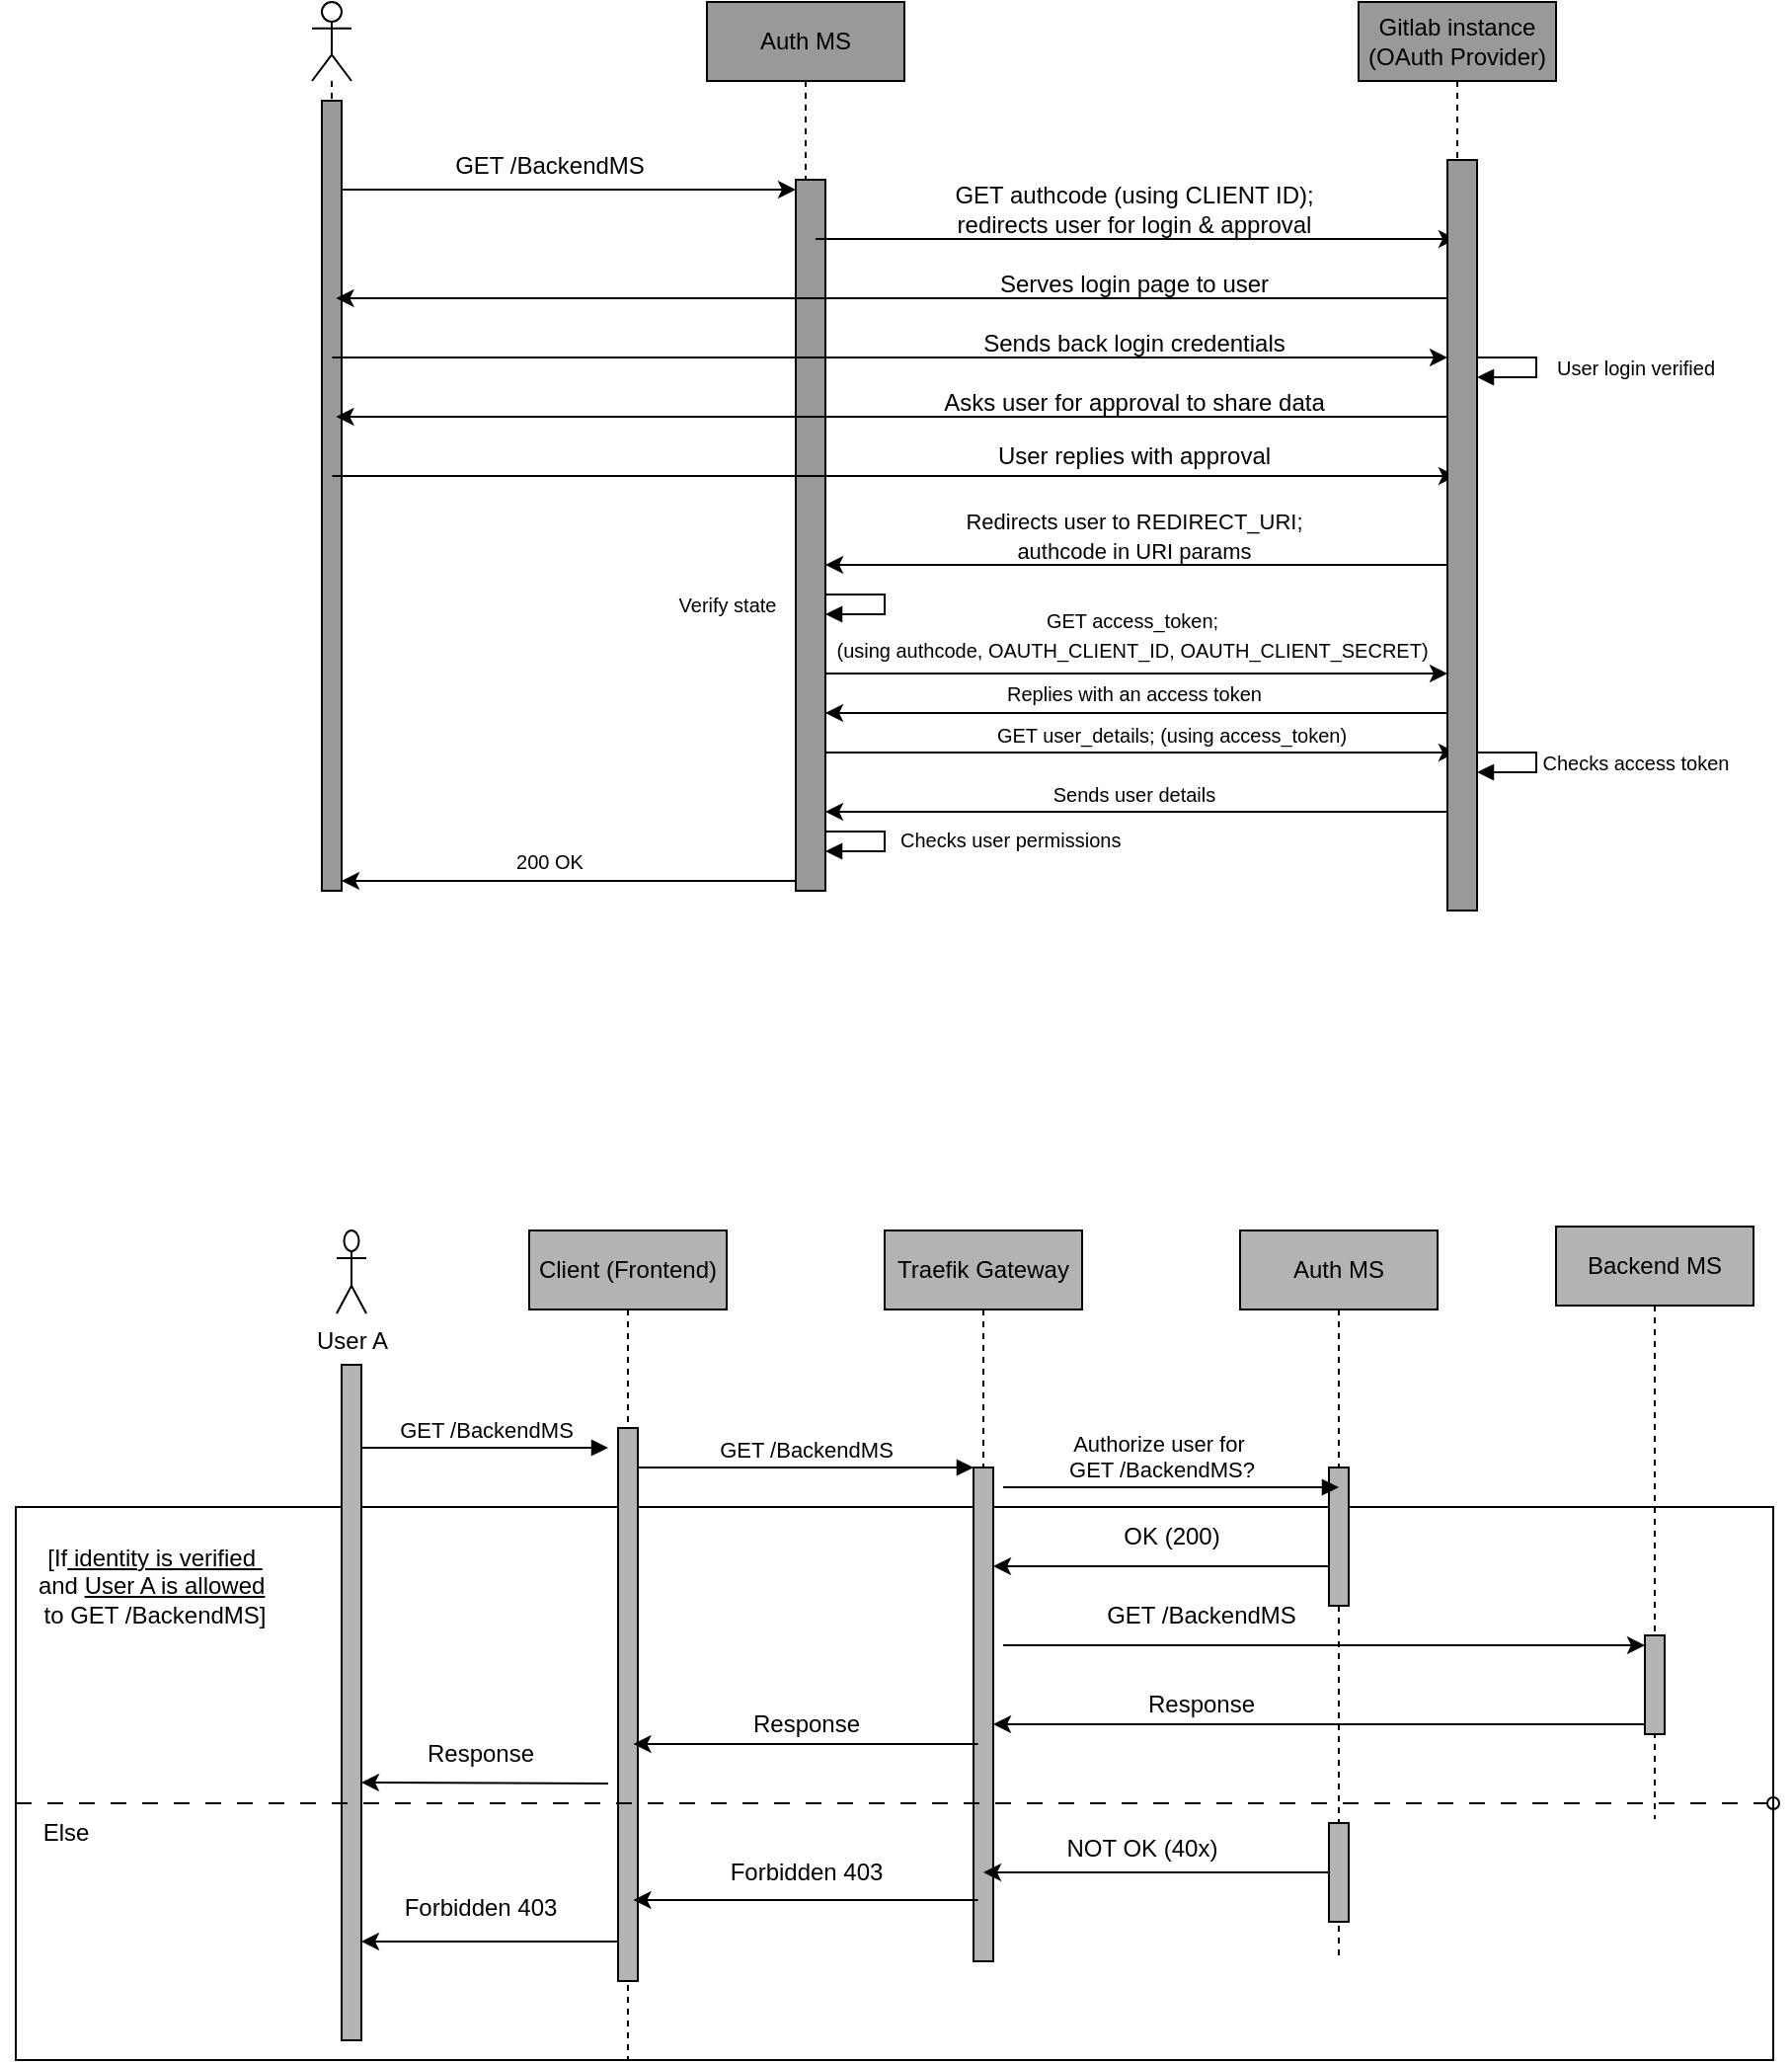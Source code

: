 <mxfile version="24.7.17">
  <diagram name="Page-1" id="fk-QGYnXKzv5uIXDsKPW">
    <mxGraphModel dx="1874" dy="557" grid="1" gridSize="10" guides="1" tooltips="1" connect="1" arrows="1" fold="1" page="1" pageScale="1" pageWidth="850" pageHeight="1100" math="0" shadow="0">
      <root>
        <mxCell id="0" />
        <mxCell id="1" parent="0" />
        <mxCell id="H2EkaaQp6U4Bhbb27kao-1" value="" style="whiteSpace=wrap;html=1;fillColor=default;" vertex="1" parent="1">
          <mxGeometry x="-110" y="792" width="890" height="280" as="geometry" />
        </mxCell>
        <mxCell id="H2EkaaQp6U4Bhbb27kao-2" value="" style="shape=umlLifeline;perimeter=lifelinePerimeter;whiteSpace=wrap;html=1;container=1;dropTarget=0;collapsible=0;recursiveResize=0;outlineConnect=0;portConstraint=eastwest;newEdgeStyle={&quot;curved&quot;:0,&quot;rounded&quot;:0};participant=umlActor;" vertex="1" parent="1">
          <mxGeometry x="40" y="30" width="20" height="440" as="geometry" />
        </mxCell>
        <mxCell id="H2EkaaQp6U4Bhbb27kao-3" value="" style="html=1;points=[[0,0,0,0,5],[0,1,0,0,-5],[1,0,0,0,5],[1,1,0,0,-5]];perimeter=orthogonalPerimeter;outlineConnect=0;targetShapes=umlLifeline;portConstraint=eastwest;newEdgeStyle={&quot;curved&quot;:0,&quot;rounded&quot;:0};fillColor=#999999;" vertex="1" parent="H2EkaaQp6U4Bhbb27kao-2">
          <mxGeometry x="5" y="50" width="10" height="400" as="geometry" />
        </mxCell>
        <mxCell id="H2EkaaQp6U4Bhbb27kao-4" value="Auth MS" style="shape=umlLifeline;perimeter=lifelinePerimeter;whiteSpace=wrap;html=1;container=1;dropTarget=0;collapsible=0;recursiveResize=0;outlineConnect=0;portConstraint=eastwest;newEdgeStyle={&quot;curved&quot;:0,&quot;rounded&quot;:0};fillColor=#999999;" vertex="1" parent="1">
          <mxGeometry x="240" y="30" width="100" height="450" as="geometry" />
        </mxCell>
        <mxCell id="H2EkaaQp6U4Bhbb27kao-5" value="" style="html=1;points=[[0,0,0,0,5],[0,1,0,0,-5],[1,0,0,0,5],[1,1,0,0,-5]];perimeter=orthogonalPerimeter;outlineConnect=0;targetShapes=umlLifeline;portConstraint=eastwest;newEdgeStyle={&quot;curved&quot;:0,&quot;rounded&quot;:0};fillColor=#999999;" vertex="1" parent="H2EkaaQp6U4Bhbb27kao-4">
          <mxGeometry x="45" y="90" width="15" height="360" as="geometry" />
        </mxCell>
        <mxCell id="H2EkaaQp6U4Bhbb27kao-6" value="Gitlab instance&lt;br&gt;(OAuth Provider)" style="shape=umlLifeline;perimeter=lifelinePerimeter;whiteSpace=wrap;html=1;container=1;dropTarget=0;collapsible=0;recursiveResize=0;outlineConnect=0;portConstraint=eastwest;newEdgeStyle={&quot;curved&quot;:0,&quot;rounded&quot;:0};fillColor=#999999;" vertex="1" parent="1">
          <mxGeometry x="570" y="30" width="100" height="460" as="geometry" />
        </mxCell>
        <mxCell id="H2EkaaQp6U4Bhbb27kao-8" style="edgeStyle=none;rounded=0;orthogonalLoop=1;jettySize=auto;html=1;curved=0;entryX=0;entryY=0;entryDx=0;entryDy=5;entryPerimeter=0;" edge="1" parent="1" source="H2EkaaQp6U4Bhbb27kao-3" target="H2EkaaQp6U4Bhbb27kao-5">
          <mxGeometry relative="1" as="geometry" />
        </mxCell>
        <mxCell id="H2EkaaQp6U4Bhbb27kao-9" style="edgeStyle=none;rounded=0;orthogonalLoop=1;jettySize=auto;html=1;curved=0;exitX=1;exitY=0;exitDx=0;exitDy=5;exitPerimeter=0;" edge="1" parent="1" target="H2EkaaQp6U4Bhbb27kao-6">
          <mxGeometry relative="1" as="geometry">
            <mxPoint x="295" y="150" as="sourcePoint" />
            <mxPoint x="529.5" y="150" as="targetPoint" />
          </mxGeometry>
        </mxCell>
        <mxCell id="H2EkaaQp6U4Bhbb27kao-10" style="edgeStyle=none;rounded=0;orthogonalLoop=1;jettySize=auto;html=1;curved=0;" edge="1" parent="1" source="H2EkaaQp6U4Bhbb27kao-7">
          <mxGeometry relative="1" as="geometry">
            <mxPoint x="527.75" y="180" as="sourcePoint" />
            <mxPoint x="52.25" y="180" as="targetPoint" />
          </mxGeometry>
        </mxCell>
        <mxCell id="H2EkaaQp6U4Bhbb27kao-11" style="edgeStyle=none;rounded=0;orthogonalLoop=1;jettySize=auto;html=1;curved=0;" edge="1" parent="1" target="H2EkaaQp6U4Bhbb27kao-7">
          <mxGeometry relative="1" as="geometry">
            <mxPoint x="50.25" y="210" as="sourcePoint" />
            <mxPoint x="529.75" y="210" as="targetPoint" />
          </mxGeometry>
        </mxCell>
        <mxCell id="H2EkaaQp6U4Bhbb27kao-12" style="edgeStyle=none;rounded=0;orthogonalLoop=1;jettySize=auto;html=1;curved=0;" edge="1" parent="1" source="H2EkaaQp6U4Bhbb27kao-6">
          <mxGeometry relative="1" as="geometry">
            <mxPoint x="527.75" y="240" as="sourcePoint" />
            <mxPoint x="52.25" y="240" as="targetPoint" />
          </mxGeometry>
        </mxCell>
        <mxCell id="H2EkaaQp6U4Bhbb27kao-13" style="edgeStyle=none;rounded=0;orthogonalLoop=1;jettySize=auto;html=1;curved=0;" edge="1" parent="1" target="H2EkaaQp6U4Bhbb27kao-6">
          <mxGeometry relative="1" as="geometry">
            <mxPoint x="50.25" y="270" as="sourcePoint" />
            <mxPoint x="529.75" y="270" as="targetPoint" />
          </mxGeometry>
        </mxCell>
        <mxCell id="H2EkaaQp6U4Bhbb27kao-15" style="edgeStyle=none;rounded=0;orthogonalLoop=1;jettySize=auto;html=1;curved=0;" edge="1" parent="1" source="H2EkaaQp6U4Bhbb27kao-7">
          <mxGeometry relative="1" as="geometry">
            <mxPoint x="610" y="315" as="sourcePoint" />
            <mxPoint x="300" y="315" as="targetPoint" />
          </mxGeometry>
        </mxCell>
        <mxCell id="H2EkaaQp6U4Bhbb27kao-16" style="edgeStyle=none;rounded=0;orthogonalLoop=1;jettySize=auto;html=1;curved=0;" edge="1" parent="1" source="H2EkaaQp6U4Bhbb27kao-6">
          <mxGeometry relative="1" as="geometry">
            <mxPoint x="527.75" y="390" as="sourcePoint" />
            <mxPoint x="300" y="390" as="targetPoint" />
          </mxGeometry>
        </mxCell>
        <mxCell id="H2EkaaQp6U4Bhbb27kao-17" style="edgeStyle=none;rounded=0;orthogonalLoop=1;jettySize=auto;html=1;curved=0;" edge="1" parent="1" source="H2EkaaQp6U4Bhbb27kao-6">
          <mxGeometry relative="1" as="geometry">
            <mxPoint x="520" y="440" as="sourcePoint" />
            <mxPoint x="300" y="440" as="targetPoint" />
          </mxGeometry>
        </mxCell>
        <mxCell id="H2EkaaQp6U4Bhbb27kao-18" value="" style="endArrow=block;endFill=1;html=1;edgeStyle=orthogonalEdgeStyle;align=left;verticalAlign=top;rounded=0;" edge="1" parent="1">
          <mxGeometry x="-1" relative="1" as="geometry">
            <mxPoint x="300" y="330" as="sourcePoint" />
            <mxPoint x="300" y="340" as="targetPoint" />
            <Array as="points">
              <mxPoint x="330" y="330" />
              <mxPoint x="330" y="340" />
              <mxPoint x="300" y="340" />
            </Array>
          </mxGeometry>
        </mxCell>
        <mxCell id="H2EkaaQp6U4Bhbb27kao-20" style="edgeStyle=none;rounded=0;orthogonalLoop=1;jettySize=auto;html=1;curved=0;" edge="1" parent="1" target="H2EkaaQp6U4Bhbb27kao-7">
          <mxGeometry relative="1" as="geometry">
            <mxPoint x="300" y="370" as="sourcePoint" />
            <mxPoint x="522.25" y="370" as="targetPoint" />
          </mxGeometry>
        </mxCell>
        <mxCell id="H2EkaaQp6U4Bhbb27kao-21" style="edgeStyle=none;rounded=0;orthogonalLoop=1;jettySize=auto;html=1;curved=0;" edge="1" parent="1" target="H2EkaaQp6U4Bhbb27kao-6">
          <mxGeometry relative="1" as="geometry">
            <mxPoint x="300" y="410" as="sourcePoint" />
            <mxPoint x="525" y="410" as="targetPoint" />
          </mxGeometry>
        </mxCell>
        <mxCell id="H2EkaaQp6U4Bhbb27kao-22" value="" style="endArrow=block;endFill=1;html=1;edgeStyle=orthogonalEdgeStyle;align=left;verticalAlign=top;rounded=0;" edge="1" parent="1">
          <mxGeometry x="-1" relative="1" as="geometry">
            <mxPoint x="300" y="450" as="sourcePoint" />
            <mxPoint x="300" y="460" as="targetPoint" />
            <Array as="points">
              <mxPoint x="330" y="450" />
              <mxPoint x="330" y="460" />
            </Array>
          </mxGeometry>
        </mxCell>
        <mxCell id="H2EkaaQp6U4Bhbb27kao-23" style="edgeStyle=none;rounded=0;orthogonalLoop=1;jettySize=auto;html=1;curved=0;exitX=0;exitY=1;exitDx=0;exitDy=-5;exitPerimeter=0;entryX=1;entryY=1;entryDx=0;entryDy=-5;entryPerimeter=0;" edge="1" parent="1" source="H2EkaaQp6U4Bhbb27kao-5" target="H2EkaaQp6U4Bhbb27kao-3">
          <mxGeometry relative="1" as="geometry" />
        </mxCell>
        <mxCell id="H2EkaaQp6U4Bhbb27kao-24" value="GET /BackendMS" style="text;html=1;align=center;verticalAlign=middle;resizable=0;points=[];autosize=1;strokeColor=none;fillColor=none;" vertex="1" parent="1">
          <mxGeometry x="100" y="98" width="120" height="30" as="geometry" />
        </mxCell>
        <mxCell id="H2EkaaQp6U4Bhbb27kao-25" value="GET authcode (using CLIENT ID);&lt;br&gt;redirects user for login &amp;amp; approval" style="text;html=1;align=center;verticalAlign=middle;resizable=0;points=[];autosize=1;strokeColor=none;fillColor=none;" vertex="1" parent="1">
          <mxGeometry x="351" y="115" width="210" height="40" as="geometry" />
        </mxCell>
        <mxCell id="H2EkaaQp6U4Bhbb27kao-26" value="Serves login page to user" style="text;html=1;align=center;verticalAlign=middle;resizable=0;points=[];autosize=1;strokeColor=none;fillColor=none;" vertex="1" parent="1">
          <mxGeometry x="376" y="158" width="160" height="30" as="geometry" />
        </mxCell>
        <mxCell id="H2EkaaQp6U4Bhbb27kao-27" value="Sends back login credentials" style="text;html=1;align=center;verticalAlign=middle;resizable=0;points=[];autosize=1;strokeColor=none;fillColor=none;" vertex="1" parent="1">
          <mxGeometry x="366" y="188" width="180" height="30" as="geometry" />
        </mxCell>
        <mxCell id="H2EkaaQp6U4Bhbb27kao-28" value="Asks user for approval to share data" style="text;html=1;align=center;verticalAlign=middle;resizable=0;points=[];autosize=1;strokeColor=none;fillColor=none;" vertex="1" parent="1">
          <mxGeometry x="346" y="218" width="220" height="30" as="geometry" />
        </mxCell>
        <mxCell id="H2EkaaQp6U4Bhbb27kao-29" value="User replies with approval" style="text;html=1;align=center;verticalAlign=middle;resizable=0;points=[];autosize=1;strokeColor=none;fillColor=none;" vertex="1" parent="1">
          <mxGeometry x="376" y="245" width="160" height="30" as="geometry" />
        </mxCell>
        <mxCell id="H2EkaaQp6U4Bhbb27kao-30" value="&lt;font style=&quot;font-size: 11px;&quot;&gt;Redirects user to REDIRECT_URI;&lt;/font&gt;&lt;div&gt;&lt;font style=&quot;font-size: 11px;&quot;&gt;authcode in URI params&lt;/font&gt;&lt;/div&gt;" style="text;html=1;align=center;verticalAlign=middle;resizable=0;points=[];autosize=1;strokeColor=none;fillColor=none;" vertex="1" parent="1">
          <mxGeometry x="361" y="280" width="190" height="40" as="geometry" />
        </mxCell>
        <mxCell id="H2EkaaQp6U4Bhbb27kao-31" value="&lt;font style=&quot;font-size: 10px;&quot;&gt;Verify state&lt;/font&gt;" style="text;html=1;align=center;verticalAlign=middle;resizable=0;points=[];autosize=1;strokeColor=none;fillColor=none;" vertex="1" parent="1">
          <mxGeometry x="215" y="320" width="70" height="30" as="geometry" />
        </mxCell>
        <mxCell id="H2EkaaQp6U4Bhbb27kao-32" value="&lt;font style=&quot;font-size: 10px;&quot;&gt;GET access_token;&lt;/font&gt;&lt;div&gt;&lt;font style=&quot;font-size: 10px;&quot;&gt;(using authcode, OAUTH_CLIENT_ID, OAUTH_CLIENT_SECRET)&lt;/font&gt;&lt;/div&gt;" style="text;html=1;align=center;verticalAlign=middle;resizable=0;points=[];autosize=1;strokeColor=none;fillColor=none;" vertex="1" parent="1">
          <mxGeometry x="335" y="330" width="240" height="40" as="geometry" />
        </mxCell>
        <mxCell id="H2EkaaQp6U4Bhbb27kao-33" value="&lt;span style=&quot;font-size: 10px;&quot;&gt;Replies with an access token&lt;/span&gt;" style="text;html=1;align=center;verticalAlign=middle;resizable=0;points=[];autosize=1;strokeColor=none;fillColor=none;" vertex="1" parent="1">
          <mxGeometry x="381" y="365" width="150" height="30" as="geometry" />
        </mxCell>
        <mxCell id="H2EkaaQp6U4Bhbb27kao-34" value="&lt;span style=&quot;font-size: 10px;&quot;&gt;GET user_details; (using access_token)&lt;/span&gt;" style="text;html=1;align=center;verticalAlign=middle;resizable=0;points=[];autosize=1;strokeColor=none;fillColor=none;" vertex="1" parent="1">
          <mxGeometry x="375" y="386" width="200" height="30" as="geometry" />
        </mxCell>
        <mxCell id="H2EkaaQp6U4Bhbb27kao-35" value="&lt;span style=&quot;font-size: 10px;&quot;&gt;Sends user details&lt;/span&gt;" style="text;html=1;align=center;verticalAlign=middle;resizable=0;points=[];autosize=1;strokeColor=none;fillColor=none;" vertex="1" parent="1">
          <mxGeometry x="401" y="416" width="110" height="30" as="geometry" />
        </mxCell>
        <mxCell id="H2EkaaQp6U4Bhbb27kao-36" value="&lt;div style=&quot;text-align: center;&quot;&gt;&lt;span style=&quot;background-color: initial; font-size: 10px; text-wrap: nowrap;&quot;&gt;Checks user permissions&lt;/span&gt;&lt;/div&gt;&lt;div style=&quot;text-align: center;&quot;&gt;&lt;span style=&quot;background-color: initial; font-size: 10px; text-wrap: nowrap;&quot;&gt;&lt;br&gt;&lt;/span&gt;&lt;/div&gt;" style="text;whiteSpace=wrap;html=1;" vertex="1" parent="1">
          <mxGeometry x="336" y="440" width="80" height="40" as="geometry" />
        </mxCell>
        <mxCell id="H2EkaaQp6U4Bhbb27kao-37" value="&lt;span style=&quot;font-size: 10px;&quot;&gt;200 OK&lt;/span&gt;" style="text;html=1;align=center;verticalAlign=middle;resizable=0;points=[];autosize=1;strokeColor=none;fillColor=none;" vertex="1" parent="1">
          <mxGeometry x="130" y="450" width="60" height="30" as="geometry" />
        </mxCell>
        <mxCell id="H2EkaaQp6U4Bhbb27kao-40" value="Client (Frontend)" style="shape=umlLifeline;perimeter=lifelinePerimeter;whiteSpace=wrap;html=1;container=0;dropTarget=0;collapsible=0;recursiveResize=0;outlineConnect=0;portConstraint=eastwest;newEdgeStyle={&quot;edgeStyle&quot;:&quot;elbowEdgeStyle&quot;,&quot;elbow&quot;:&quot;vertical&quot;,&quot;curved&quot;:0,&quot;rounded&quot;:0};fillColor=#B3B3B3;" vertex="1" parent="1">
          <mxGeometry x="150" y="652" width="100" height="420" as="geometry" />
        </mxCell>
        <mxCell id="H2EkaaQp6U4Bhbb27kao-41" value="" style="html=1;points=[];perimeter=orthogonalPerimeter;outlineConnect=0;targetShapes=umlLifeline;portConstraint=eastwest;newEdgeStyle={&quot;edgeStyle&quot;:&quot;elbowEdgeStyle&quot;,&quot;elbow&quot;:&quot;vertical&quot;,&quot;curved&quot;:0,&quot;rounded&quot;:0};fillColor=#B3B3B3;" vertex="1" parent="H2EkaaQp6U4Bhbb27kao-40">
          <mxGeometry x="45" y="100" width="10" height="280" as="geometry" />
        </mxCell>
        <mxCell id="H2EkaaQp6U4Bhbb27kao-42" value="Traefik Gateway" style="shape=umlLifeline;perimeter=lifelinePerimeter;whiteSpace=wrap;html=1;container=0;dropTarget=0;collapsible=0;recursiveResize=0;outlineConnect=0;portConstraint=eastwest;newEdgeStyle={&quot;edgeStyle&quot;:&quot;elbowEdgeStyle&quot;,&quot;elbow&quot;:&quot;vertical&quot;,&quot;curved&quot;:0,&quot;rounded&quot;:0};fillColor=#B3B3B3;" vertex="1" parent="1">
          <mxGeometry x="330" y="652" width="100" height="370" as="geometry" />
        </mxCell>
        <mxCell id="H2EkaaQp6U4Bhbb27kao-43" value="" style="html=1;points=[];perimeter=orthogonalPerimeter;outlineConnect=0;targetShapes=umlLifeline;portConstraint=eastwest;newEdgeStyle={&quot;edgeStyle&quot;:&quot;elbowEdgeStyle&quot;,&quot;elbow&quot;:&quot;vertical&quot;,&quot;curved&quot;:0,&quot;rounded&quot;:0};fillColor=#B3B3B3;" vertex="1" parent="H2EkaaQp6U4Bhbb27kao-42">
          <mxGeometry x="45" y="120" width="10" height="250" as="geometry" />
        </mxCell>
        <mxCell id="H2EkaaQp6U4Bhbb27kao-44" value="GET /BackendMS" style="html=1;verticalAlign=bottom;endArrow=block;edgeStyle=elbowEdgeStyle;elbow=vertical;curved=0;rounded=0;" edge="1" parent="1" source="H2EkaaQp6U4Bhbb27kao-41" target="H2EkaaQp6U4Bhbb27kao-43">
          <mxGeometry relative="1" as="geometry">
            <mxPoint x="305" y="782" as="sourcePoint" />
            <Array as="points">
              <mxPoint x="290" y="772" />
            </Array>
            <mxPoint as="offset" />
          </mxGeometry>
        </mxCell>
        <mxCell id="H2EkaaQp6U4Bhbb27kao-45" value="Auth MS" style="shape=umlLifeline;perimeter=lifelinePerimeter;whiteSpace=wrap;html=1;container=0;dropTarget=0;collapsible=0;recursiveResize=0;outlineConnect=0;portConstraint=eastwest;newEdgeStyle={&quot;edgeStyle&quot;:&quot;elbowEdgeStyle&quot;,&quot;elbow&quot;:&quot;vertical&quot;,&quot;curved&quot;:0,&quot;rounded&quot;:0};fillColor=#B3B3B3;" vertex="1" parent="1">
          <mxGeometry x="510" y="652" width="100" height="370" as="geometry" />
        </mxCell>
        <mxCell id="H2EkaaQp6U4Bhbb27kao-46" value="" style="html=1;points=[];perimeter=orthogonalPerimeter;outlineConnect=0;targetShapes=umlLifeline;portConstraint=eastwest;newEdgeStyle={&quot;edgeStyle&quot;:&quot;elbowEdgeStyle&quot;,&quot;elbow&quot;:&quot;vertical&quot;,&quot;curved&quot;:0,&quot;rounded&quot;:0};fillColor=#B3B3B3;" vertex="1" parent="H2EkaaQp6U4Bhbb27kao-45">
          <mxGeometry x="45" y="120" width="10" height="70" as="geometry" />
        </mxCell>
        <mxCell id="H2EkaaQp6U4Bhbb27kao-47" value="Backend MS" style="shape=umlLifeline;perimeter=lifelinePerimeter;whiteSpace=wrap;html=1;container=0;dropTarget=0;collapsible=0;recursiveResize=0;outlineConnect=0;portConstraint=eastwest;newEdgeStyle={&quot;edgeStyle&quot;:&quot;elbowEdgeStyle&quot;,&quot;elbow&quot;:&quot;vertical&quot;,&quot;curved&quot;:0,&quot;rounded&quot;:0};fillColor=#B3B3B3;" vertex="1" parent="1">
          <mxGeometry x="670" y="650" width="100" height="300" as="geometry" />
        </mxCell>
        <mxCell id="H2EkaaQp6U4Bhbb27kao-48" value="" style="html=1;points=[];perimeter=orthogonalPerimeter;outlineConnect=0;targetShapes=umlLifeline;portConstraint=eastwest;newEdgeStyle={&quot;edgeStyle&quot;:&quot;elbowEdgeStyle&quot;,&quot;elbow&quot;:&quot;vertical&quot;,&quot;curved&quot;:0,&quot;rounded&quot;:0};fillColor=#B3B3B3;" vertex="1" parent="1">
          <mxGeometry x="55" y="720" width="10" height="342" as="geometry" />
        </mxCell>
        <mxCell id="H2EkaaQp6U4Bhbb27kao-49" value="User A" style="shape=umlActor;verticalLabelPosition=bottom;verticalAlign=top;html=1;outlineConnect=0;" vertex="1" parent="1">
          <mxGeometry x="52.5" y="652" width="15" height="42" as="geometry" />
        </mxCell>
        <mxCell id="H2EkaaQp6U4Bhbb27kao-50" value="GET /BackendMS" style="html=1;verticalAlign=bottom;endArrow=block;edgeStyle=elbowEdgeStyle;elbow=vertical;curved=0;rounded=0;" edge="1" parent="1">
          <mxGeometry relative="1" as="geometry">
            <mxPoint x="65" y="762" as="sourcePoint" />
            <Array as="points">
              <mxPoint x="150" y="762" />
            </Array>
            <mxPoint x="190" y="762" as="targetPoint" />
          </mxGeometry>
        </mxCell>
        <mxCell id="H2EkaaQp6U4Bhbb27kao-51" value="Authorize user for&amp;nbsp;&lt;div&gt;GET /BackendMS?&lt;/div&gt;" style="html=1;verticalAlign=bottom;endArrow=block;edgeStyle=elbowEdgeStyle;elbow=horizontal;curved=0;rounded=0;" edge="1" parent="1">
          <mxGeometry x="-0.059" relative="1" as="geometry">
            <mxPoint x="390" y="782" as="sourcePoint" />
            <Array as="points">
              <mxPoint x="475" y="782" />
            </Array>
            <mxPoint x="560" y="782" as="targetPoint" />
            <mxPoint as="offset" />
          </mxGeometry>
        </mxCell>
        <mxCell id="H2EkaaQp6U4Bhbb27kao-52" value="" style="html=1;points=[];perimeter=orthogonalPerimeter;outlineConnect=0;targetShapes=umlLifeline;portConstraint=eastwest;newEdgeStyle={&quot;edgeStyle&quot;:&quot;elbowEdgeStyle&quot;,&quot;elbow&quot;:&quot;vertical&quot;,&quot;curved&quot;:0,&quot;rounded&quot;:0};fillColor=#B3B3B3;" vertex="1" parent="1">
          <mxGeometry x="555" y="952" width="10" height="50" as="geometry" />
        </mxCell>
        <mxCell id="H2EkaaQp6U4Bhbb27kao-53" value="OK (200)" style="text;html=1;align=center;verticalAlign=middle;resizable=0;points=[];autosize=1;strokeColor=none;fillColor=none;" vertex="1" parent="1">
          <mxGeometry x="440" y="792" width="70" height="30" as="geometry" />
        </mxCell>
        <mxCell id="H2EkaaQp6U4Bhbb27kao-54" value="" style="edgeStyle=none;orthogonalLoop=1;jettySize=auto;html=1;rounded=0;" edge="1" parent="1">
          <mxGeometry width="100" relative="1" as="geometry">
            <mxPoint x="390" y="862" as="sourcePoint" />
            <mxPoint x="715" y="862" as="targetPoint" />
            <Array as="points" />
          </mxGeometry>
        </mxCell>
        <mxCell id="H2EkaaQp6U4Bhbb27kao-55" value="GET /BackendMS" style="text;html=1;align=center;verticalAlign=middle;resizable=0;points=[];autosize=1;strokeColor=none;fillColor=none;" vertex="1" parent="1">
          <mxGeometry x="430" y="832" width="120" height="30" as="geometry" />
        </mxCell>
        <mxCell id="H2EkaaQp6U4Bhbb27kao-56" value="" style="edgeStyle=elbowEdgeStyle;rounded=0;orthogonalLoop=1;jettySize=auto;html=1;elbow=vertical;curved=0;" edge="1" parent="1" source="H2EkaaQp6U4Bhbb27kao-72" target="H2EkaaQp6U4Bhbb27kao-43">
          <mxGeometry relative="1" as="geometry">
            <Array as="points">
              <mxPoint x="550" y="902" />
            </Array>
          </mxGeometry>
        </mxCell>
        <mxCell id="H2EkaaQp6U4Bhbb27kao-57" value="Response" style="text;html=1;align=center;verticalAlign=middle;resizable=0;points=[];autosize=1;strokeColor=none;fillColor=none;" vertex="1" parent="1">
          <mxGeometry x="450" y="877" width="80" height="30" as="geometry" />
        </mxCell>
        <mxCell id="H2EkaaQp6U4Bhbb27kao-58" value="" style="edgeStyle=elbowEdgeStyle;rounded=0;orthogonalLoop=1;jettySize=auto;html=1;elbow=vertical;curved=0;" edge="1" parent="1">
          <mxGeometry relative="1" as="geometry">
            <mxPoint x="555" y="822" as="sourcePoint" />
            <mxPoint x="385" y="822" as="targetPoint" />
          </mxGeometry>
        </mxCell>
        <mxCell id="H2EkaaQp6U4Bhbb27kao-59" value="" style="edgeStyle=none;orthogonalLoop=1;jettySize=auto;html=1;rounded=0;" edge="1" parent="1" source="H2EkaaQp6U4Bhbb27kao-52" target="H2EkaaQp6U4Bhbb27kao-42">
          <mxGeometry width="100" relative="1" as="geometry">
            <mxPoint x="420" y="962" as="sourcePoint" />
            <mxPoint x="490" y="962" as="targetPoint" />
            <Array as="points" />
          </mxGeometry>
        </mxCell>
        <mxCell id="H2EkaaQp6U4Bhbb27kao-60" value="NOT OK (40x)" style="text;html=1;align=center;verticalAlign=middle;resizable=0;points=[];autosize=1;strokeColor=none;fillColor=none;" vertex="1" parent="1">
          <mxGeometry x="410" y="950" width="100" height="30" as="geometry" />
        </mxCell>
        <mxCell id="H2EkaaQp6U4Bhbb27kao-61" value="" style="edgeStyle=none;orthogonalLoop=1;jettySize=auto;html=1;rounded=0;" edge="1" parent="1">
          <mxGeometry width="100" relative="1" as="geometry">
            <mxPoint x="377.25" y="991" as="sourcePoint" />
            <mxPoint x="202.75" y="991" as="targetPoint" />
            <Array as="points" />
          </mxGeometry>
        </mxCell>
        <mxCell id="H2EkaaQp6U4Bhbb27kao-62" value="Forbidden 403" style="text;html=1;align=center;verticalAlign=middle;resizable=0;points=[];autosize=1;strokeColor=none;fillColor=none;" vertex="1" parent="1">
          <mxGeometry x="240" y="962" width="100" height="30" as="geometry" />
        </mxCell>
        <mxCell id="H2EkaaQp6U4Bhbb27kao-63" value="Forbidden 403" style="text;html=1;align=center;verticalAlign=middle;resizable=0;points=[];autosize=1;strokeColor=none;fillColor=none;" vertex="1" parent="1">
          <mxGeometry x="75" y="980" width="100" height="30" as="geometry" />
        </mxCell>
        <mxCell id="H2EkaaQp6U4Bhbb27kao-64" value="" style="edgeStyle=elbowEdgeStyle;rounded=0;orthogonalLoop=1;jettySize=auto;html=1;elbow=vertical;curved=0;" edge="1" parent="1">
          <mxGeometry relative="1" as="geometry">
            <mxPoint x="195" y="1012" as="sourcePoint" />
            <mxPoint x="65" y="1012" as="targetPoint" />
          </mxGeometry>
        </mxCell>
        <mxCell id="H2EkaaQp6U4Bhbb27kao-65" value="[If&lt;u&gt; identity is verified&amp;nbsp;&lt;/u&gt;&lt;div&gt;and &lt;u&gt;User A is allowed&lt;/u&gt;&amp;nbsp;&lt;/div&gt;&lt;div&gt;to GET /BackendMS]&lt;/div&gt;" style="text;html=1;align=center;verticalAlign=middle;resizable=0;points=[];autosize=1;strokeColor=none;fillColor=none;" vertex="1" parent="1">
          <mxGeometry x="-110" y="802" width="140" height="60" as="geometry" />
        </mxCell>
        <mxCell id="H2EkaaQp6U4Bhbb27kao-66" value="" style="edgeStyle=none;orthogonalLoop=1;jettySize=auto;html=1;rounded=0;" edge="1" parent="1">
          <mxGeometry width="100" relative="1" as="geometry">
            <mxPoint x="377.25" y="912" as="sourcePoint" />
            <mxPoint x="202.75" y="912" as="targetPoint" />
            <Array as="points" />
          </mxGeometry>
        </mxCell>
        <mxCell id="H2EkaaQp6U4Bhbb27kao-67" value="Response" style="text;html=1;align=center;verticalAlign=middle;resizable=0;points=[];autosize=1;strokeColor=none;fillColor=none;" vertex="1" parent="1">
          <mxGeometry x="250" y="887" width="80" height="30" as="geometry" />
        </mxCell>
        <mxCell id="H2EkaaQp6U4Bhbb27kao-68" value="" style="edgeStyle=none;orthogonalLoop=1;jettySize=auto;html=1;rounded=0;" edge="1" parent="1">
          <mxGeometry width="100" relative="1" as="geometry">
            <mxPoint x="190" y="932" as="sourcePoint" />
            <mxPoint x="65" y="931.5" as="targetPoint" />
            <Array as="points" />
          </mxGeometry>
        </mxCell>
        <mxCell id="H2EkaaQp6U4Bhbb27kao-69" value="Response" style="text;html=1;align=center;verticalAlign=middle;resizable=0;points=[];autosize=1;strokeColor=none;fillColor=none;" vertex="1" parent="1">
          <mxGeometry x="85" y="902" width="80" height="30" as="geometry" />
        </mxCell>
        <mxCell id="H2EkaaQp6U4Bhbb27kao-70" value="Else" style="text;html=1;align=center;verticalAlign=middle;resizable=0;points=[];autosize=1;strokeColor=none;fillColor=none;" vertex="1" parent="1">
          <mxGeometry x="-110" y="942" width="50" height="30" as="geometry" />
        </mxCell>
        <mxCell id="H2EkaaQp6U4Bhbb27kao-71" value="" style="orthogonalLoop=1;jettySize=auto;html=1;rounded=0;exitX=0;exitY=0.5;exitDx=0;exitDy=0;endArrow=oval;endFill=0;dashed=1;dashPattern=8 8;" edge="1" parent="1">
          <mxGeometry width="100" relative="1" as="geometry">
            <mxPoint x="-110" y="942" as="sourcePoint" />
            <mxPoint x="780" y="942" as="targetPoint" />
          </mxGeometry>
        </mxCell>
        <mxCell id="H2EkaaQp6U4Bhbb27kao-72" value="" style="html=1;points=[];perimeter=orthogonalPerimeter;outlineConnect=0;targetShapes=umlLifeline;portConstraint=eastwest;newEdgeStyle={&quot;edgeStyle&quot;:&quot;elbowEdgeStyle&quot;,&quot;elbow&quot;:&quot;vertical&quot;,&quot;curved&quot;:0,&quot;rounded&quot;:0};fillColor=#B3B3B3;" vertex="1" parent="1">
          <mxGeometry x="715" y="857" width="10" height="50" as="geometry" />
        </mxCell>
        <mxCell id="H2EkaaQp6U4Bhbb27kao-7" value="" style="html=1;points=[[0,0,0,0,5],[0,1,0,0,-5],[1,0,0,0,5],[1,1,0,0,-5]];perimeter=orthogonalPerimeter;outlineConnect=0;targetShapes=umlLifeline;portConstraint=eastwest;newEdgeStyle={&quot;curved&quot;:0,&quot;rounded&quot;:0};fillColor=#999999;" vertex="1" parent="1">
          <mxGeometry x="615" y="110" width="15" height="380" as="geometry" />
        </mxCell>
        <mxCell id="H2EkaaQp6U4Bhbb27kao-14" value="" style="endArrow=block;endFill=1;html=1;edgeStyle=orthogonalEdgeStyle;align=left;verticalAlign=top;rounded=0;" edge="1" parent="1" target="H2EkaaQp6U4Bhbb27kao-7">
          <mxGeometry x="-1" relative="1" as="geometry">
            <mxPoint x="630" y="210" as="sourcePoint" />
            <mxPoint x="660" y="230" as="targetPoint" />
            <Array as="points">
              <mxPoint x="660" y="210" />
              <mxPoint x="660" y="220" />
            </Array>
          </mxGeometry>
        </mxCell>
        <mxCell id="H2EkaaQp6U4Bhbb27kao-19" value="" style="endArrow=block;endFill=1;html=1;edgeStyle=orthogonalEdgeStyle;align=left;verticalAlign=top;rounded=0;" edge="1" parent="1">
          <mxGeometry x="-1" relative="1" as="geometry">
            <mxPoint x="630" y="410" as="sourcePoint" />
            <mxPoint x="630" y="420" as="targetPoint" />
            <Array as="points">
              <mxPoint x="660" y="410" />
              <mxPoint x="660" y="420" />
            </Array>
          </mxGeometry>
        </mxCell>
        <mxCell id="H2EkaaQp6U4Bhbb27kao-38" value="&lt;span style=&quot;font-size: 10px;&quot;&gt;User login verified&lt;/span&gt;" style="text;html=1;align=center;verticalAlign=middle;resizable=0;points=[];autosize=1;strokeColor=none;fillColor=none;" vertex="1" parent="1">
          <mxGeometry x="660" y="200" width="100" height="30" as="geometry" />
        </mxCell>
        <mxCell id="H2EkaaQp6U4Bhbb27kao-39" value="&lt;span style=&quot;font-size: 10px;&quot;&gt;Checks access token&lt;/span&gt;" style="text;html=1;align=center;verticalAlign=middle;resizable=0;points=[];autosize=1;strokeColor=none;fillColor=none;" vertex="1" parent="1">
          <mxGeometry x="650" y="400" width="120" height="30" as="geometry" />
        </mxCell>
      </root>
    </mxGraphModel>
  </diagram>
</mxfile>
